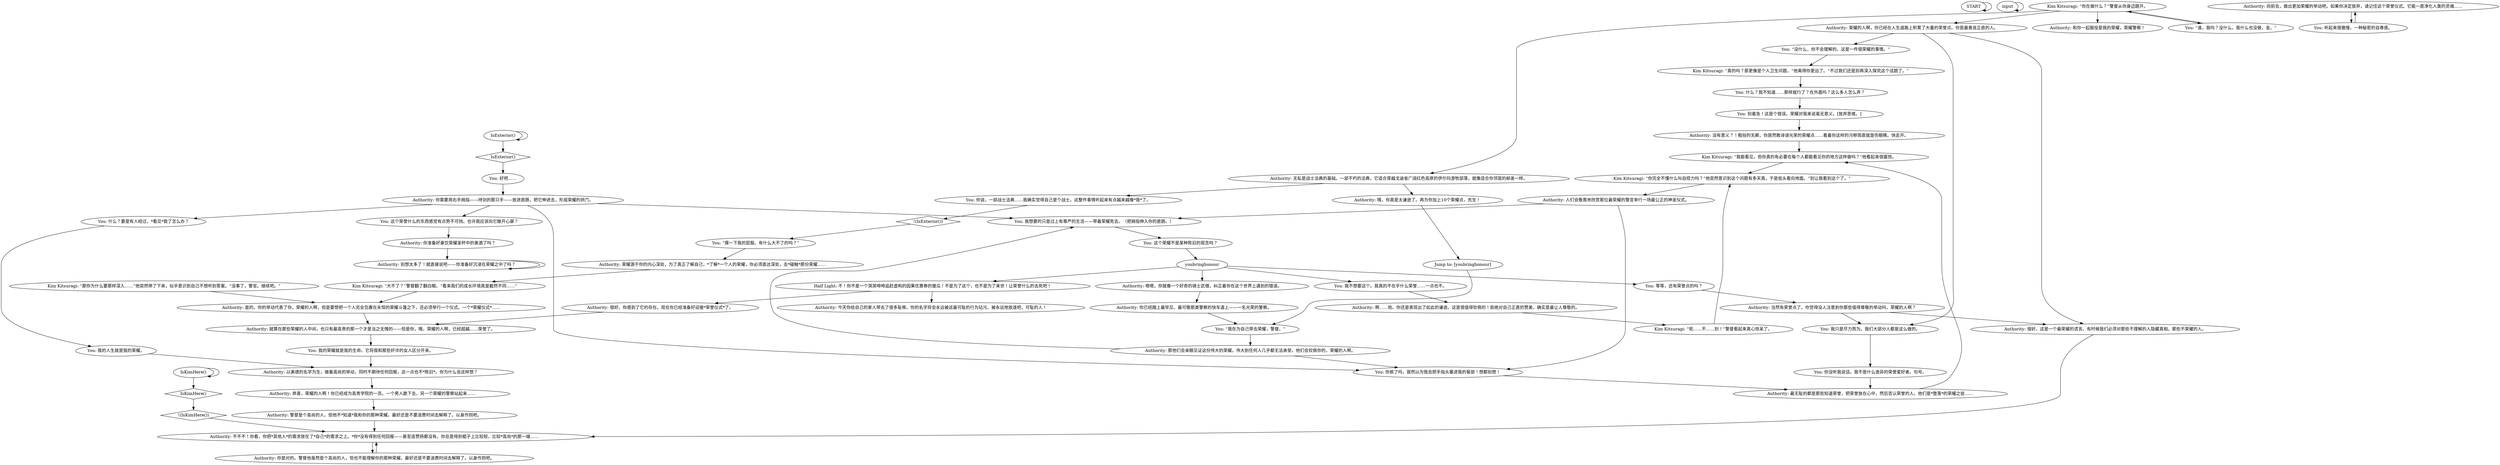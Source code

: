 # THOUGHT / HONOUR
# Authority discusses how you are... The rarest of police officers
# ==================================================
digraph G {
	  0 [label="START"];
	  1 [label="input"];
	  2 [label="Authority: 荣耀的人啊，你已经在人生道路上积累了大量的荣誉点。你是最善良正直的人。"];
	  3 [label="You: “我在为自己带去荣耀，警督。”"];
	  4 [label="youbringhonour"];
	  5 [label="Authority: 以美德的名字为生，做着高尚的举动，同时不期待任何回报，这一点也不*陈旧*。你为什么会这样想？"];
	  6 [label="Authority: 是的。你的举动代表了你，荣耀的人啊，但是要想把一个人完全包裹在永恒的荣耀斗篷之下，还必须举行一个仪式。一个*荣耀仪式*……"];
	  7 [label="Authority: 很好。这是一个最荣耀的谎言。有时候我们必须对那些不理解的人隐藏真相。那些不荣耀的人。"];
	  8 [label="You: 别着急！这是个错误。荣耀对我来说毫无意义。[放弃思维。]"];
	  9 [label="Authority: 人们会敬畏地欣赏那位最荣耀的警官举行一场最公正的神圣仪式。"];
	  10 [label="Authority: 警督是个高尚的人，但他不*知道*我和你的那种荣耀。最好还是不要浪费时间去解释了。以身作则吧。"];
	  11 [label="Authority: 向前去，做出更加荣耀的举动吧。如果你决定放弃，请记住这个荣誉仪式。它能一直净化人类的灵魂……"];
	  12 [label="Authority: 不不不！你看，你把*其他人*的需求放在了*自己*的需求之上。*你*没有得到任何回报——甚至连赞扬都没有。你总是得到棍子上比较短，比较*高尚*的那一端……"];
	  13 [label="Authority: 恭喜，荣耀的人啊！你已经成为高贵学院的一员。一个男人跪下去，另一个荣耀的警察站起来……"];
	  14 [label="Authority: 无私是战士法典的基础。一部不朽的法典，它适合穿越戈迪省广阔红色高原的伊尔玛游牧部落，就像适合你邻居的邮差一样。"];
	  15 [label="You: “没什么，你不会理解的。这是一件很荣耀的事情。”"];
	  16 [label="You: 等等，还有荣誉点的吗？"];
	  17 [label="You: 我的人生就是我的荣耀。"];
	  18 [label="Authority: 那他们会亲眼见证这份伟大的荣耀，伟大到任何人几乎都无法承受。他们会钦佩你的，荣耀的人啊。"];
	  19 [label="IsExterior()"];
	  20 [label="IsExterior()", shape=diamond];
	  21 [label="!(IsExterior())", shape=diamond];
	  22 [label="Authority: 嗯嗯，你就像一个好奇的骑士武僧，纠正着你在这个世界上遇到的错误。"];
	  23 [label="You: 我的荣耀就是我的生命。它将我和那些奸诈的女人区分开来。"];
	  24 [label="Authority: 荣耀源于你的内心深处，为了真正了解自己，*了解*一个人的荣耀，你必须直达深处，去*碰触*那份荣耀……"];
	  25 [label="Kim Kitsuragi: “大不了？”警督翻了翻白眼。“看来我们的成长环境真是截然不同……”"];
	  26 [label="You: 好吧……"];
	  27 [label="Kim Kitsuragi: “我能看见，但你真的有必要在每个人都能看见你的地方这样做吗？”他看起来很震惊。"];
	  28 [label="Authority: 今天你给自己的家人带去了很多耻辱。你的名字将会永远被这最可耻的行为玷污。被永远地放逐吧，可耻的人！"];
	  29 [label="You: 这个荣誉什么的东西感觉有点势不可挡。也许我应该向它敞开心扉？"];
	  30 [label="You: 什么？我不知道……那样就行了？在外面吗？这么多人怎么弄？"];
	  31 [label="Authority: 你是对的。警督他虽然是个高尚的人，但也不能理解你的那种荣耀。最好还是不要浪费时间去解释了。以身作则吧。"];
	  32 [label="Authority: 别想太多了！就直接说吧——你准备好沉浸在荣耀之中了吗？"];
	  33 [label="Jump to: [youbringhonour]"];
	  34 [label="Authority: 你已经踏上最罕见、最可敬那类警察的快车道上——一名光荣的警察。"];
	  35 [label="Authority: 你准备好豪饮荣耀圣杯中的美酒了吗？"];
	  36 [label="Authority: 很好。你感到了它的存在。现在你已经准备好迎接*荣誉仪式*了。"];
	  37 [label="You: 你没听我说话。我不是什么诡异的荣誉爱好者。句号。"];
	  38 [label="Authority: 哦，你真是太谦逊了。再为你加上10个荣耀点，先生！"];
	  39 [label="You: 听起来很傲慢，一种秘密的自尊感。"];
	  40 [label="Authority: 和你一起服役是我的荣耀，荣耀警察！"];
	  41 [label="You: “摸一下我的屁股。有什么大不了的吗？”"];
	  42 [label="Kim Kitsuragi: “呃……不……别！”警督看起来真心惊呆了。"];
	  43 [label="Half Light: 不！你不是一个哭哭啼啼追赶虚构的因果优惠券的傻瓜！不是为了这个，也不是为了来世！让荣誉什么的去死吧！"];
	  44 [label="You: 这个荣耀不是某种陈旧的观念吗？"];
	  45 [label="IsKimHere()"];
	  46 [label="IsKimHere()", shape=diamond];
	  47 [label="!(IsKimHere())", shape=diamond];
	  48 [label="Kim Kitsuragi: “你在做什么？”警督从你身边跳开。"];
	  49 [label="Kim Kitsuragi: “那你为什么要那样深入……”他突然停了下来，似乎意识到自己不想听到答案。“没事了，警官。继续吧。”"];
	  50 [label="Authority: 你需要用右手拇指——持剑的那只手——放进直肠，把它伸进去，形成荣耀的拱门。"];
	  51 [label="You: 我想要的只是过上有尊严的生活——带着荣耀死去。（把拇指伸入你的直肠。）"];
	  52 [label="You: 我不想要这个。我真的不在乎什么荣誉……一点也不。"];
	  53 [label="Authority: 啊……哈。你还是表现出了如此的谦逊。这是很值得钦佩的！拒绝对自己正直的赞美，确实是最让人尊敬的。"];
	  54 [label="You: 你说，一部战士法典……我确实觉得自己是个战士。这整件事情听起来有点越来越像*我*了。"];
	  55 [label="You: 你疯了吗，居然以为我会把手指头塞进我的菊部！想都别想！"];
	  56 [label="You: “谁，我吗？没什么。我什么也没做，金。”"];
	  57 [label="Authority: 没有意义？！粗俗的无赖，你居然敢诽谤光荣的荣耀点……看着你这样的污秽简直就是伤眼睛。快走开。"];
	  58 [label="Kim Kitsuragi: “真的吗？那更像是个人卫生问题。”他离得你更远了。“不过我们还是别再深入探究这个话题了。”"];
	  59 [label="Kim Kitsuragi: “你完全不懂什么叫自控力吗？”他突然意识到这个问题有多天真，于是低头看向地面。“别让我看到这个了。”"];
	  60 [label="Authority: 当然有荣誉点了。你觉得没人注意到你那些值得尊敬的举动吗，荣耀的人啊？"];
	  61 [label="Authority: 最无耻的都是那些知道荣誉，把荣誉放在心中，然后否认荣誉的人。他们是*堕落*的荣耀之徒……"];
	  62 [label="You: 什么？要是有人经过，*看见*我了怎么办？"];
	  63 [label="You: 我只是尽力而为。我们大部分人都是这么做的。"];
	  64 [label="Authority: 就算在那些荣耀的人中间，也只有最高贵的那一个才是当之无愧的——但是你，哦，荣耀的人啊，已经超越……荣誉了。"];
	  0 -> 0
	  1 -> 1
	  2 -> 7
	  2 -> 63
	  2 -> 15
	  3 -> 18
	  4 -> 16
	  4 -> 43
	  4 -> 52
	  4 -> 22
	  5 -> 13
	  6 -> 64
	  7 -> 12
	  8 -> 57
	  9 -> 51
	  9 -> 55
	  10 -> 12
	  11 -> 39
	  12 -> 31
	  13 -> 10
	  14 -> 38
	  14 -> 54
	  15 -> 58
	  16 -> 60
	  17 -> 5
	  18 -> 51
	  18 -> 55
	  19 -> 19
	  19 -> 20
	  20 -> 26
	  21 -> 41
	  22 -> 34
	  23 -> 5
	  24 -> 25
	  25 -> 6
	  26 -> 50
	  27 -> 59
	  29 -> 35
	  30 -> 8
	  31 -> 12
	  32 -> 32
	  33 -> 3
	  34 -> 3
	  35 -> 32
	  36 -> 64
	  37 -> 61
	  38 -> 33
	  39 -> 11
	  41 -> 24
	  42 -> 59
	  43 -> 28
	  43 -> 36
	  44 -> 4
	  45 -> 45
	  45 -> 46
	  46 -> 47
	  47 -> 12
	  48 -> 56
	  48 -> 2
	  48 -> 40
	  48 -> 14
	  49 -> 6
	  50 -> 51
	  50 -> 29
	  50 -> 62
	  50 -> 55
	  51 -> 44
	  52 -> 53
	  53 -> 42
	  54 -> 21
	  55 -> 61
	  56 -> 48
	  57 -> 27
	  58 -> 30
	  59 -> 9
	  60 -> 7
	  60 -> 63
	  61 -> 27
	  62 -> 17
	  63 -> 37
	  64 -> 23
}

